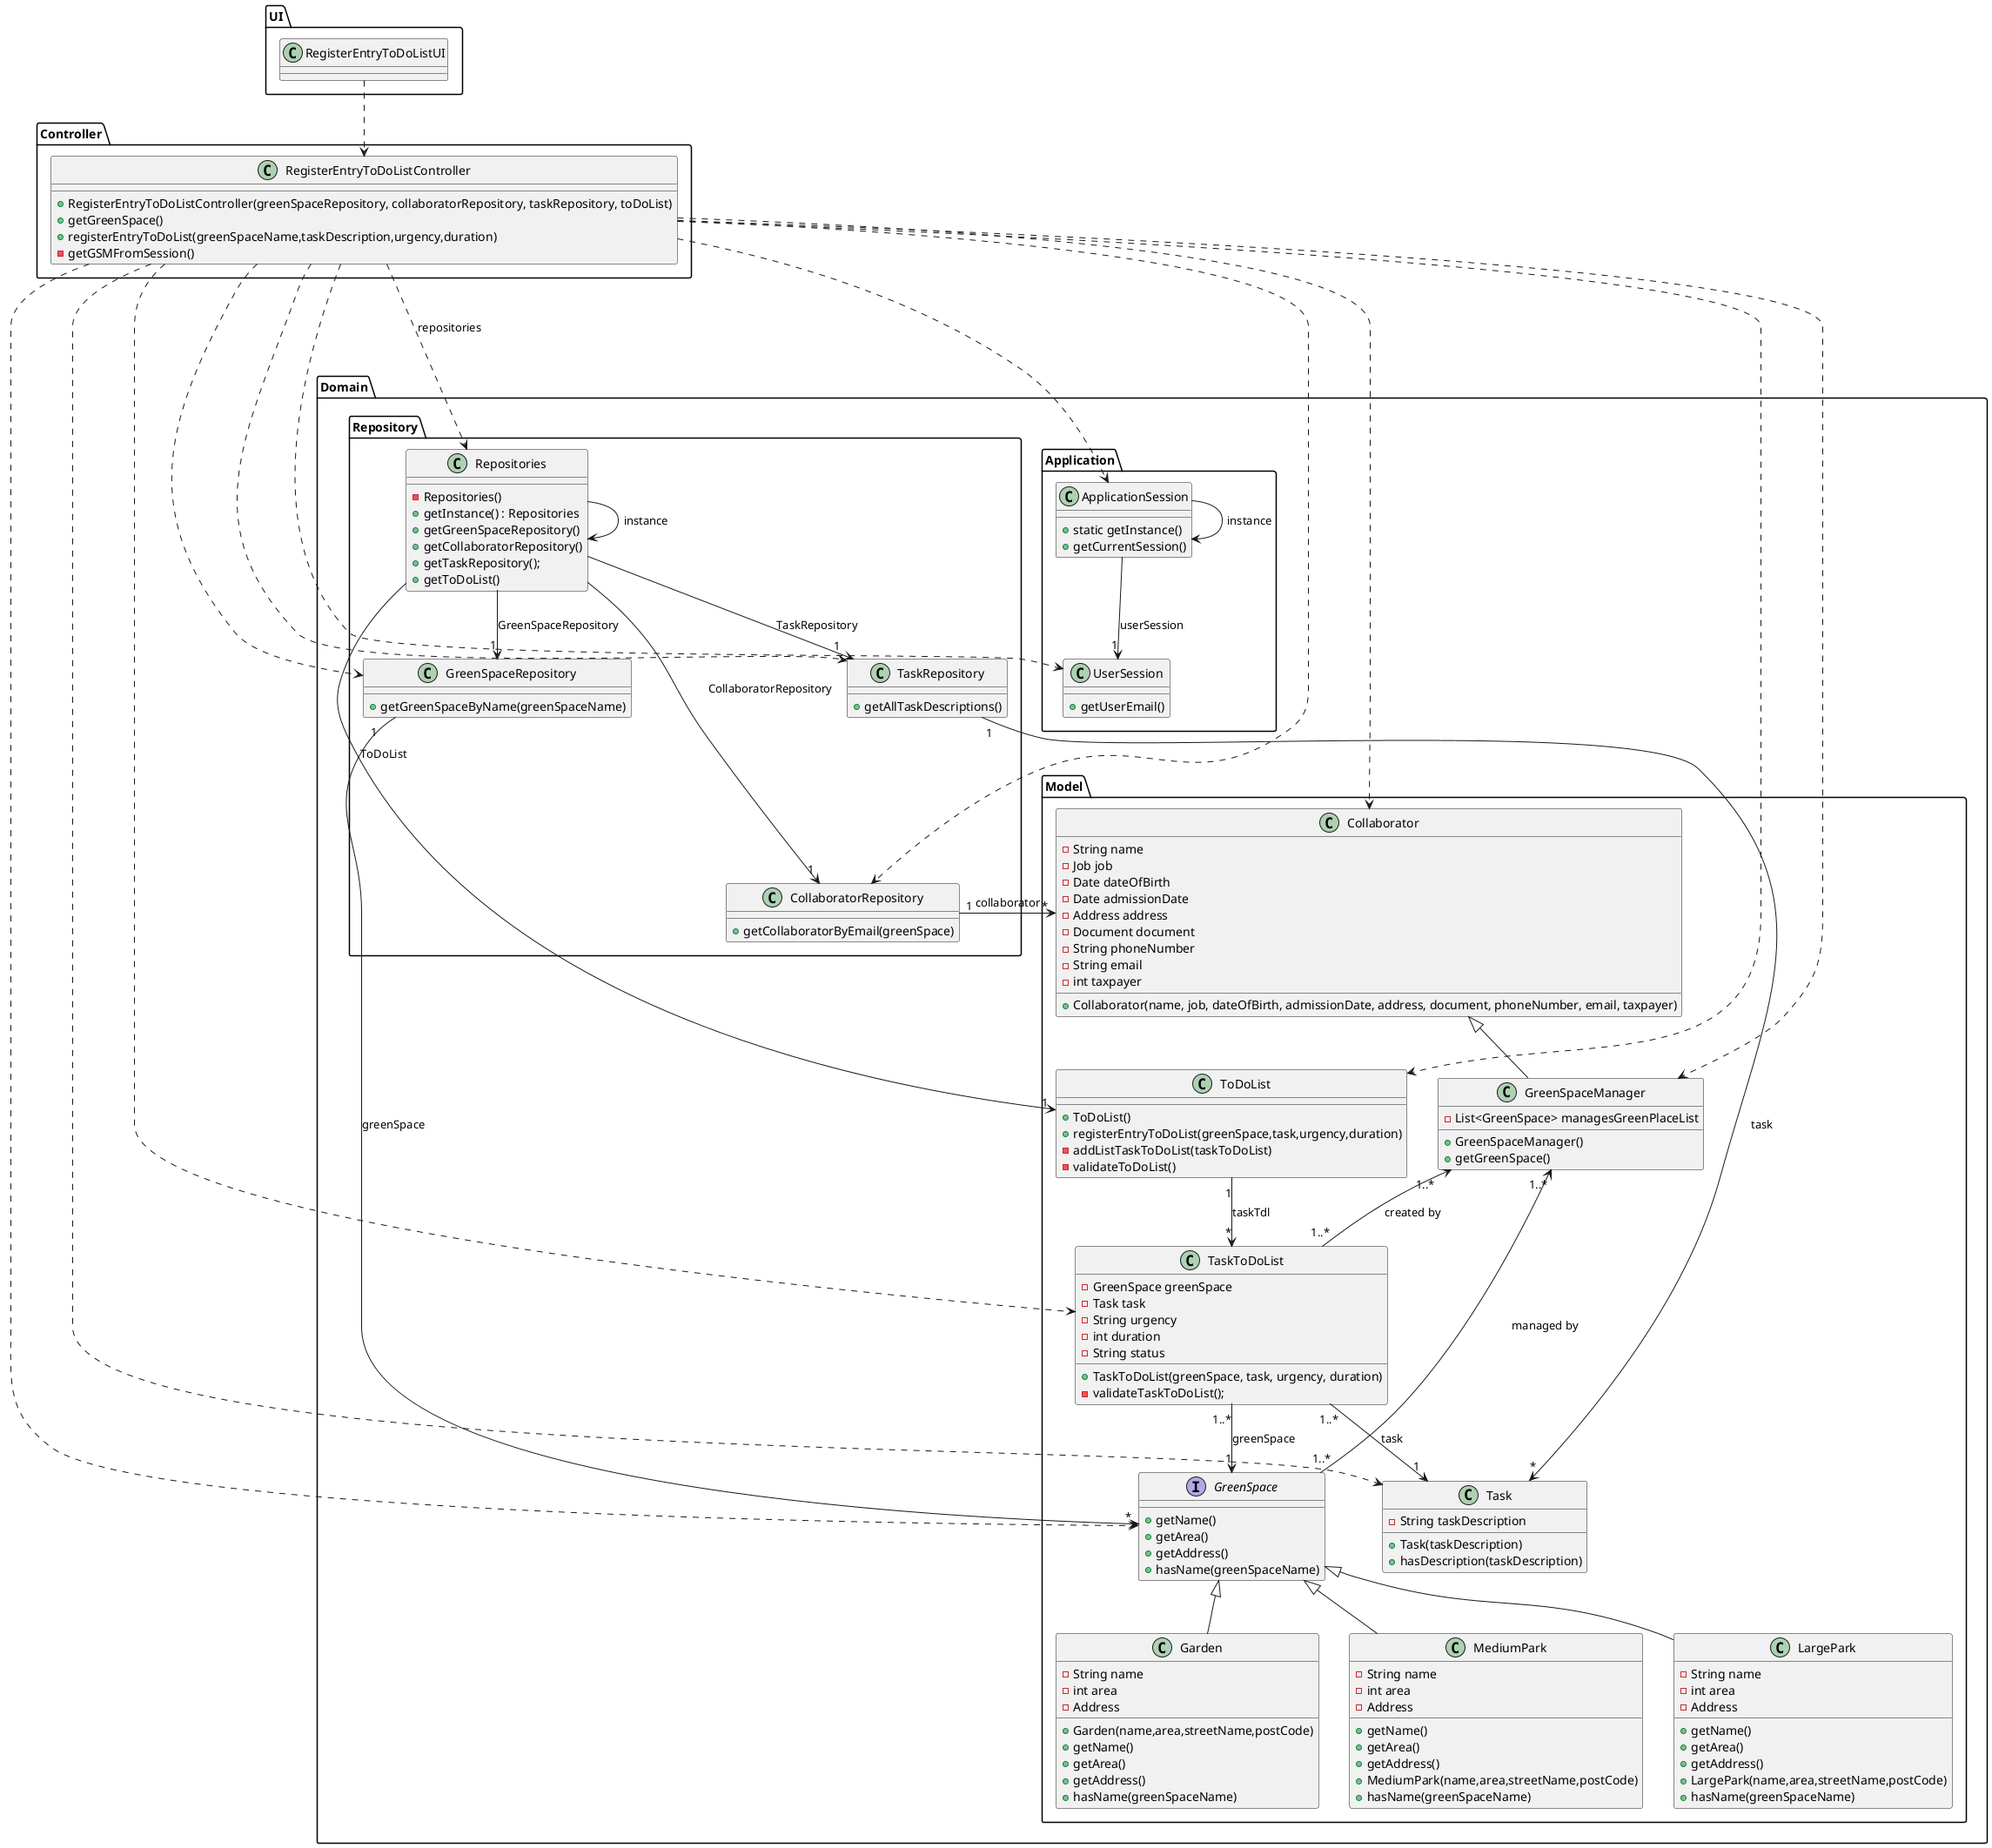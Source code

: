 @startuml
'skinparam monochrome true
skinparam packageStyle rectangle
skinparam shadowing false
skinparam linetype orto

skinparam classAttributeIconSize "1"

package "UI" <<Folder>> {
    class RegisterEntryToDoListUI {
    }
}


package "Controller" <<Folder>> {

    class RegisterEntryToDoListController {
        + RegisterEntryToDoListController(greenSpaceRepository, collaboratorRepository, taskRepository, toDoList)
        + getGreenSpace()
        + registerEntryToDoList(greenSpaceName,taskDescription,urgency,duration)
        - getGSMFromSession()
    }

}

'left to right direction
package "Domain" <<Folder>> {

    package "Domain.Application" <<Folder>> {

        class ApplicationSession
        {
            + static getInstance()
            + getCurrentSession()
        }

        class UserSession
        {
            + getUserEmail()
        }
    }

    package "Domain.Model" <<Folder>> {

        interface GreenSpace {
            + getName()
            + getArea()
            + getAddress()
            + hasName(greenSpaceName)
        }

        class Garden{
            - String name
            - int area
            - Address

            + Garden(name,area,streetName,postCode)
            + getName()
            + getArea()
            + getAddress()
            + hasName(greenSpaceName)
        }

        class MediumPark{
            - String name
            - int area
            - Address

            + getName()
            + getArea()
            + getAddress()
            + MediumPark(name,area,streetName,postCode)
            + hasName(greenSpaceName)
        }

        class LargePark{
            - String name
            - int area
            - Address

            + getName()
            + getArea()
            + getAddress()
            + LargePark(name,area,streetName,postCode)
            + hasName(greenSpaceName)
        }

        class Collaborator {
                -String name
                -Job job
                -Date dateOfBirth
                -Date admissionDate
                -Address address
                -Document document
                -String phoneNumber
                -String email
                -int taxpayer

                + Collaborator(name, job, dateOfBirth, admissionDate, address, document, phoneNumber, email, taxpayer)
        }

        class Task {
            - String taskDescription

            + Task(taskDescription)
            + hasDescription(taskDescription)
        }

        class TaskToDoList {
            - GreenSpace greenSpace
            - Task task
            - String urgency
            - int duration
            - String status

            + TaskToDoList(greenSpace, task, urgency, duration)
            - validateTaskToDoList();
        }

        class GreenSpaceManager {
            - List<GreenSpace> managesGreenPlaceList

            + GreenSpaceManager()
            + getGreenSpace()
        }

        class ToDoList{

            + ToDoList()
            + registerEntryToDoList(greenSpace,task,urgency,duration)
            - addListTaskToDoList(taskToDoList)
            - validateToDoList()
        }

    }

    package "Domain.Repository" <<Folder>> {

        class Repositories {

            - Repositories()
            + getInstance() : Repositories
            + getGreenSpaceRepository()
            + getCollaboratorRepository()
            + getTaskRepository();
            + getToDoList()
        }

        class CollaboratorRepository {

            + getCollaboratorByEmail(greenSpace)
        }

        class GreenSpaceRepository {

            + getGreenSpaceByName(greenSpaceName)
        }

        class TaskRepository {

            + getAllTaskDescriptions()
        }
    }
}

'-------------------Instance-------------------
Repositories -> Repositories : instance
ApplicationSession -> ApplicationSession : instance

'-------------------UI-------------------
RegisterEntryToDoListUI ..> RegisterEntryToDoListController

'-------------------Controller-------------------
RegisterEntryToDoListController ...> Repositories : repositories
RegisterEntryToDoListController ...> ApplicationSession
RegisterEntryToDoListController ...> UserSession
RegisterEntryToDoListController ...> GreenSpaceRepository
RegisterEntryToDoListController ...> CollaboratorRepository
RegisterEntryToDoListController ...> TaskRepository
RegisterEntryToDoListController ...> Collaborator
RegisterEntryToDoListController ...> GreenSpace
RegisterEntryToDoListController ...> ToDoList
RegisterEntryToDoListController ...> Task
RegisterEntryToDoListController ...> TaskToDoList
RegisterEntryToDoListController ...> GreenSpaceManager

'-------------------ApplicationSession-------------------
ApplicationSession --> "1" UserSession : userSession

'-------------------Repositories-------------------
Repositories --> "1" GreenSpaceRepository : GreenSpaceRepository
Repositories ---> "1" CollaboratorRepository : CollaboratorRepository
Repositories --> "1" ToDoList : ToDoList
Repositories --> "1" TaskRepository : TaskRepository

'-------------------CollaboratorRepository-------------------
CollaboratorRepository "1"  -> "*" Collaborator : collaborator

'-------------------GreenSpaceRepository-------------------
GreenSpaceRepository "1" -> "*" GreenSpace : greenSpace

'-------------------TaskRepository-------------------
TaskRepository "1" -> "*" Task : task

'-------------------Collaborator-------------------
Collaborator <|-- GreenSpaceManager

'-------------------GreenSpaceManager-------------------
GreenSpaceManager "1..*" <-- "1..*" TaskToDoList : created by
GreenSpaceManager "1..*" <-- "1..*" GreenSpace : managed by

'-------------------GreenSpace-------------------
GreenSpace <|-- Garden
GreenSpace <|-- MediumPark
GreenSpace <|-- LargePark

'-------------------ToDoList-------------------
ToDoList "1" --> "*" TaskToDoList : taskTdl

'-------------------TaskToDoList-------------------
TaskToDoList "1..*" --> "1" GreenSpace : greenSpace
TaskToDoList "1..*" --> "1" Task : task

@enduml